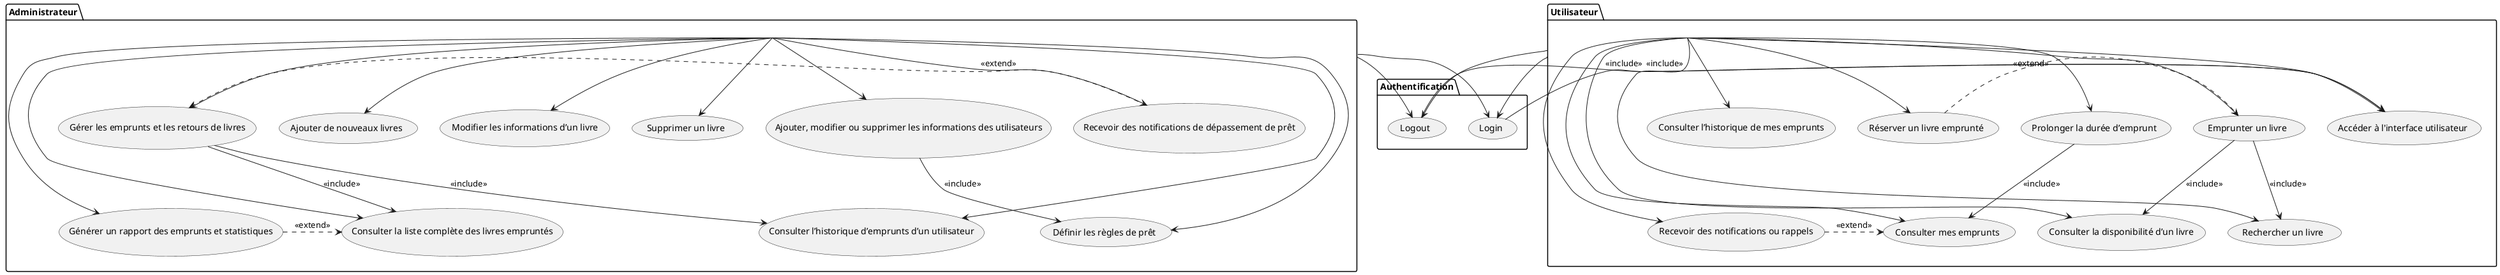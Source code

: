 @startuml

actor Administrateur
actor Utilisateur

package "Authentification" {
    usecase "Login" as UC_LOGIN
    usecase "Logout" as UC_LOGOUT
}

package "Administrateur" {
    usecase "Ajouter de nouveaux livres" as UC_AJOUTER_LIVRES
    usecase "Modifier les informations d’un livre" as UC_MODIFIER_LIVRE
    usecase "Supprimer un livre" as UC_SUPPRIMER_LIVRE
    usecase "Consulter la liste complète des livres empruntés" as UC_CONSULTER_LIVRES_EMPRUNTES
    usecase "Ajouter, modifier ou supprimer les informations des utilisateurs" as UC_GERER_UTILISATEURS
    usecase "Gérer les emprunts et les retours de livres" as UC_GERER_EMPRUNTS
    usecase "Générer un rapport des emprunts et statistiques" as UC_GENERER_RAPPORT
    usecase "Consulter l’historique d’emprunts d’un utilisateur" as UC_CONSULTER_HISTORIQUE
    usecase "Définir les règles de prêt" as UC_DEFINIR_REGLES_PRET
    usecase "Recevoir des notifications de dépassement de prêt" as UC_RECEVOIR_NOTIF_PRET
}

package "Utilisateur" {
    usecase "Rechercher un livre" as UC_RECHERCHER_LIVRE
    usecase "Consulter la disponibilité d’un livre" as UC_CONSULTER_DISPONIBILITE
    usecase "Emprunter un livre" as UC_EMPRUNTER_LIVRE
    usecase "Consulter mes emprunts" as UC_CONSULTER_MES_EMPRUNTS
    usecase "Prolonger la durée d’emprunt" as UC_PROLONGER_EMPRUNT
    usecase "Réserver un livre emprunté" as UC_RESERVER_LIVRE
    usecase "Recevoir des notifications ou rappels" as UC_RECEVOIR_NOTIF_RAPPEL
    usecase "Accéder à l'interface utilisateur" as UC_ACCES_INTERFACE
    usecase "Consulter l’historique de mes emprunts" as UC_CONSULTER_HISTORIQUE_MES_EMPRUNTS
}

' Relations d'Authentification
Administrateur --> UC_LOGIN
Administrateur --> UC_LOGOUT
Utilisateur --> UC_LOGIN
Utilisateur --> UC_LOGOUT

' Accès à l'interface utilisateur après login
UC_LOGIN --> UC_ACCES_INTERFACE : <<include>>
UC_LOGOUT --> UC_ACCES_INTERFACE : <<include>>

' Relations pour Administrateur
Administrateur --> UC_AJOUTER_LIVRES
Administrateur --> UC_MODIFIER_LIVRE
Administrateur --> UC_SUPPRIMER_LIVRE
Administrateur --> UC_CONSULTER_LIVRES_EMPRUNTES
Administrateur --> UC_GERER_UTILISATEURS
Administrateur --> UC_GERER_EMPRUNTS
Administrateur --> UC_GENERER_RAPPORT
Administrateur --> UC_CONSULTER_HISTORIQUE
Administrateur --> UC_DEFINIR_REGLES_PRET
Administrateur --> UC_RECEVOIR_NOTIF_PRET

' Relations pour Utilisateur
Utilisateur --> UC_RECHERCHER_LIVRE
Utilisateur --> UC_CONSULTER_DISPONIBILITE
Utilisateur --> UC_EMPRUNTER_LIVRE
Utilisateur --> UC_CONSULTER_MES_EMPRUNTS
Utilisateur --> UC_PROLONGER_EMPRUNT
Utilisateur --> UC_RESERVER_LIVRE
Utilisateur --> UC_RECEVOIR_NOTIF_RAPPEL
Utilisateur --> UC_ACCES_INTERFACE
Utilisateur --> UC_CONSULTER_HISTORIQUE_MES_EMPRUNTS

' Relations Include pour Administrateur
UC_GERER_EMPRUNTS --> UC_CONSULTER_LIVRES_EMPRUNTES : <<include>>
UC_GERER_EMPRUNTS --> UC_CONSULTER_HISTORIQUE : <<include>>
UC_GERER_UTILISATEURS --> UC_DEFINIR_REGLES_PRET : <<include>>

' Relations Include pour Utilisateur
UC_EMPRUNTER_LIVRE --> UC_RECHERCHER_LIVRE : <<include>>
UC_EMPRUNTER_LIVRE --> UC_CONSULTER_DISPONIBILITE : <<include>>
UC_PROLONGER_EMPRUNT --> UC_CONSULTER_MES_EMPRUNTS : <<include>>

' Relations Extend pour Administrateur
UC_RECEVOIR_NOTIF_PRET .> UC_GERER_EMPRUNTS : <<extend>>
UC_GENERER_RAPPORT .> UC_CONSULTER_LIVRES_EMPRUNTES : <<extend>>

' Relations Extend pour Utilisateur
UC_RESERVER_LIVRE .> UC_EMPRUNTER_LIVRE : <<extend>>
UC_RECEVOIR_NOTIF_RAPPEL .> UC_CONSULTER_MES_EMPRUNTS : <<extend>>

@enduml
